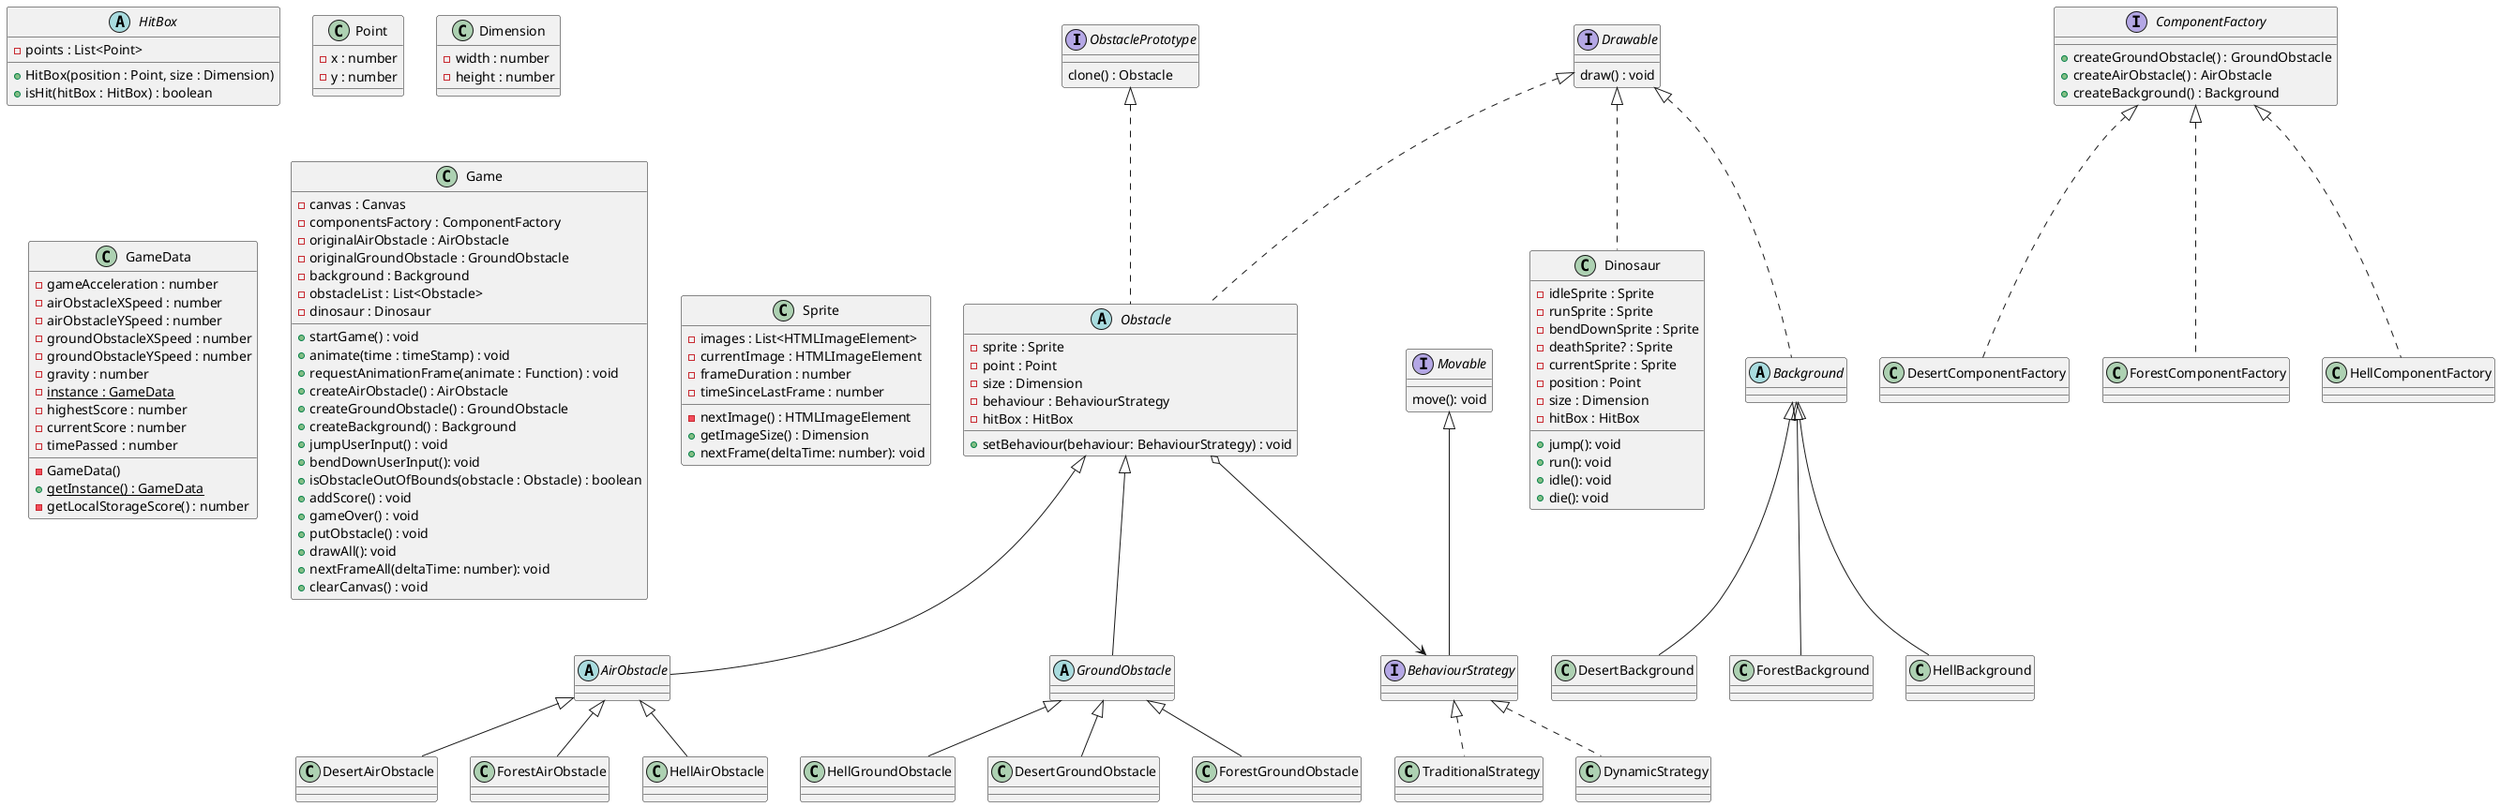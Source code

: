 @startuml diagram

interface ObstaclePrototype {
    clone() : Obstacle
}

abstract class HitBox {
    - points : List<Point>

    + HitBox(position : Point, size : Dimension)
    + isHit(hitBox : HitBox) : boolean
}

interface Drawable {
    draw() : void
}

interface Movable {
    move(): void
}

class Dinosaur implements Drawable {
    - idleSprite : Sprite
    - runSprite : Sprite
    - bendDownSprite : Sprite
    - deathSprite? : Sprite
    - currentSprite : Sprite
    - position : Point
    - size : Dimension
    - hitBox : HitBox

    + jump(): void
    + run(): void
    + idle(): void
    + die(): void
}

class Point {
    - x : number
    - y : number
}

class Dimension {
    - width : number
    - height : number
}

class GameData {
    - gameAcceleration : number
    - airObstacleXSpeed : number
    - airObstacleYSpeed : number
    - groundObstacleXSpeed : number
    - groundObstacleYSpeed : number
    - gravity : number
    - {static} instance : GameData
    - highestScore : number
    - currentScore : number
    - timePassed : number

    - GameData()
    + {static} getInstance() : GameData
    - getLocalStorageScore() : number
}

interface ComponentFactory {
    + createGroundObstacle() : GroundObstacle
    + createAirObstacle() : AirObstacle
    + createBackground() : Background
}

class DesertComponentFactory implements ComponentFactory {

}

class ForestComponentFactory implements ComponentFactory {

}

class HellComponentFactory implements ComponentFactory {

}

abstract class Obstacle implements Drawable, ObstaclePrototype {
    - sprite : Sprite
    - point : Point
    - size : Dimension
    - behaviour : BehaviourStrategy
    - hitBox : HitBox

    + setBehaviour(behaviour: BehaviourStrategy) : void
}

abstract class Background implements Drawable {

}

abstract class GroundObstacle extends Obstacle {
}

interface BehaviourStrategy implements Movable {

}

class TraditionalStrategy implements BehaviourStrategy {
}

class DynamicStrategy implements BehaviourStrategy {
}

abstract class AirObstacle extends Obstacle {
}

class DesertGroundObstacle extends GroundObstacle {
}


class DesertAirObstacle extends AirObstacle {
}

class DesertBackground extends Background {
}

class ForestGroundObstacle extends GroundObstacle {
}

class ForestAirObstacle extends AirObstacle {
}

class ForestBackground extends Background {
}

class HellGroundObstacle extends GroundObstacle {
}

class HellAirObstacle extends AirObstacle {
}

class HellBackground extends Background {
}

class Game {
    - canvas : Canvas
    - componentsFactory : ComponentFactory
    - originalAirObstacle : AirObstacle
    - originalGroundObstacle : GroundObstacle
    - background : Background
    - obstacleList : List<Obstacle>
    - dinosaur : Dinosaur

    + startGame() : void
    + animate(time : timeStamp) : void
    + requestAnimationFrame(animate : Function) : void
    + createAirObstacle() : AirObstacle
    + createGroundObstacle() : GroundObstacle
    + createBackground() : Background
    + jumpUserInput() : void
    + bendDownUserInput(): void
    + isObstacleOutOfBounds(obstacle : Obstacle) : boolean
    + addScore() : void
    + gameOver() : void
    + putObstacle() : void
    + drawAll(): void
    + nextFrameAll(deltaTime: number): void
    + clearCanvas() : void
}

class Sprite {
    - images : List<HTMLImageElement>
    - currentImage : HTMLImageElement
    - frameDuration : number
    - timeSinceLastFrame : number

    - nextImage() : HTMLImageElement
    + getImageSize() : Dimension
    + nextFrame(deltaTime: number): void
}

Obstacle o--> BehaviourStrategy

@enduml